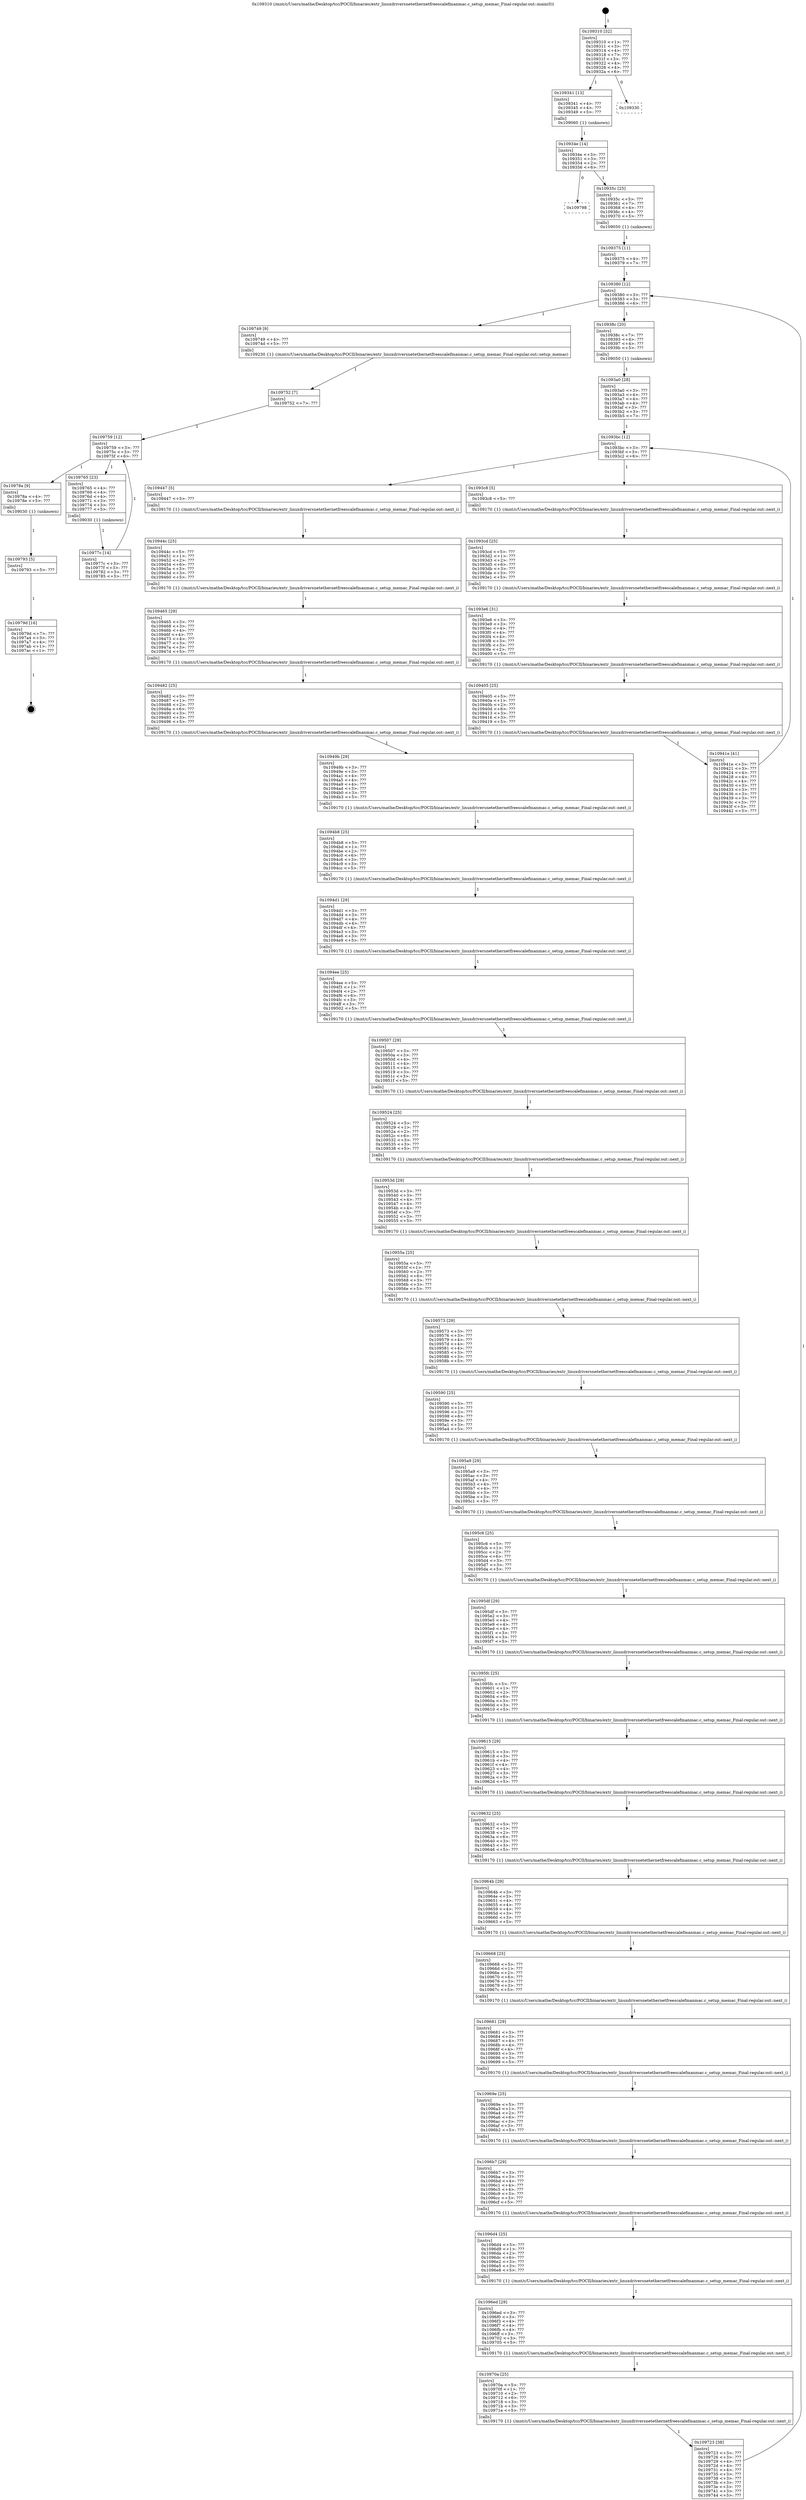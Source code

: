 digraph "0x109310" {
  label = "0x109310 (/mnt/c/Users/mathe/Desktop/tcc/POCII/binaries/extr_linuxdriversnetethernetfreescalefmanmac.c_setup_memac_Final-regular.out::main(0))"
  labelloc = "t"
  node[shape=record]

  Entry [label="",width=0.3,height=0.3,shape=circle,fillcolor=black,style=filled]
  "0x109310" [label="{
     0x109310 [32]\l
     | [instrs]\l
     &nbsp;&nbsp;0x109310 \<+1\>: ???\l
     &nbsp;&nbsp;0x109311 \<+3\>: ???\l
     &nbsp;&nbsp;0x109314 \<+4\>: ???\l
     &nbsp;&nbsp;0x109318 \<+7\>: ???\l
     &nbsp;&nbsp;0x10931f \<+3\>: ???\l
     &nbsp;&nbsp;0x109322 \<+4\>: ???\l
     &nbsp;&nbsp;0x109326 \<+4\>: ???\l
     &nbsp;&nbsp;0x10932a \<+6\>: ???\l
  }"]
  "0x109341" [label="{
     0x109341 [13]\l
     | [instrs]\l
     &nbsp;&nbsp;0x109341 \<+4\>: ???\l
     &nbsp;&nbsp;0x109345 \<+4\>: ???\l
     &nbsp;&nbsp;0x109349 \<+5\>: ???\l
     | [calls]\l
     &nbsp;&nbsp;0x109060 \{1\} (unknown)\l
  }"]
  "0x109330" [label="{
     0x109330\l
  }", style=dashed]
  "0x10934e" [label="{
     0x10934e [14]\l
     | [instrs]\l
     &nbsp;&nbsp;0x10934e \<+3\>: ???\l
     &nbsp;&nbsp;0x109351 \<+3\>: ???\l
     &nbsp;&nbsp;0x109354 \<+2\>: ???\l
     &nbsp;&nbsp;0x109356 \<+6\>: ???\l
  }"]
  "0x109798" [label="{
     0x109798\l
  }", style=dashed]
  "0x10935c" [label="{
     0x10935c [25]\l
     | [instrs]\l
     &nbsp;&nbsp;0x10935c \<+5\>: ???\l
     &nbsp;&nbsp;0x109361 \<+7\>: ???\l
     &nbsp;&nbsp;0x109368 \<+4\>: ???\l
     &nbsp;&nbsp;0x10936c \<+4\>: ???\l
     &nbsp;&nbsp;0x109370 \<+5\>: ???\l
     | [calls]\l
     &nbsp;&nbsp;0x109050 \{1\} (unknown)\l
  }"]
  Exit [label="",width=0.3,height=0.3,shape=circle,fillcolor=black,style=filled,peripheries=2]
  "0x109380" [label="{
     0x109380 [12]\l
     | [instrs]\l
     &nbsp;&nbsp;0x109380 \<+3\>: ???\l
     &nbsp;&nbsp;0x109383 \<+3\>: ???\l
     &nbsp;&nbsp;0x109386 \<+6\>: ???\l
  }"]
  "0x109749" [label="{
     0x109749 [9]\l
     | [instrs]\l
     &nbsp;&nbsp;0x109749 \<+4\>: ???\l
     &nbsp;&nbsp;0x10974d \<+5\>: ???\l
     | [calls]\l
     &nbsp;&nbsp;0x109230 \{1\} (/mnt/c/Users/mathe/Desktop/tcc/POCII/binaries/extr_linuxdriversnetethernetfreescalefmanmac.c_setup_memac_Final-regular.out::setup_memac)\l
  }"]
  "0x10938c" [label="{
     0x10938c [20]\l
     | [instrs]\l
     &nbsp;&nbsp;0x10938c \<+7\>: ???\l
     &nbsp;&nbsp;0x109393 \<+4\>: ???\l
     &nbsp;&nbsp;0x109397 \<+4\>: ???\l
     &nbsp;&nbsp;0x10939b \<+5\>: ???\l
     | [calls]\l
     &nbsp;&nbsp;0x109050 \{1\} (unknown)\l
  }"]
  "0x1093bc" [label="{
     0x1093bc [12]\l
     | [instrs]\l
     &nbsp;&nbsp;0x1093bc \<+3\>: ???\l
     &nbsp;&nbsp;0x1093bf \<+3\>: ???\l
     &nbsp;&nbsp;0x1093c2 \<+6\>: ???\l
  }"]
  "0x109447" [label="{
     0x109447 [5]\l
     | [instrs]\l
     &nbsp;&nbsp;0x109447 \<+5\>: ???\l
     | [calls]\l
     &nbsp;&nbsp;0x109170 \{1\} (/mnt/c/Users/mathe/Desktop/tcc/POCII/binaries/extr_linuxdriversnetethernetfreescalefmanmac.c_setup_memac_Final-regular.out::next_i)\l
  }"]
  "0x1093c8" [label="{
     0x1093c8 [5]\l
     | [instrs]\l
     &nbsp;&nbsp;0x1093c8 \<+5\>: ???\l
     | [calls]\l
     &nbsp;&nbsp;0x109170 \{1\} (/mnt/c/Users/mathe/Desktop/tcc/POCII/binaries/extr_linuxdriversnetethernetfreescalefmanmac.c_setup_memac_Final-regular.out::next_i)\l
  }"]
  "0x1093cd" [label="{
     0x1093cd [25]\l
     | [instrs]\l
     &nbsp;&nbsp;0x1093cd \<+5\>: ???\l
     &nbsp;&nbsp;0x1093d2 \<+1\>: ???\l
     &nbsp;&nbsp;0x1093d3 \<+2\>: ???\l
     &nbsp;&nbsp;0x1093d5 \<+6\>: ???\l
     &nbsp;&nbsp;0x1093db \<+3\>: ???\l
     &nbsp;&nbsp;0x1093de \<+3\>: ???\l
     &nbsp;&nbsp;0x1093e1 \<+5\>: ???\l
     | [calls]\l
     &nbsp;&nbsp;0x109170 \{1\} (/mnt/c/Users/mathe/Desktop/tcc/POCII/binaries/extr_linuxdriversnetethernetfreescalefmanmac.c_setup_memac_Final-regular.out::next_i)\l
  }"]
  "0x1093e6" [label="{
     0x1093e6 [31]\l
     | [instrs]\l
     &nbsp;&nbsp;0x1093e6 \<+3\>: ???\l
     &nbsp;&nbsp;0x1093e9 \<+3\>: ???\l
     &nbsp;&nbsp;0x1093ec \<+4\>: ???\l
     &nbsp;&nbsp;0x1093f0 \<+4\>: ???\l
     &nbsp;&nbsp;0x1093f4 \<+4\>: ???\l
     &nbsp;&nbsp;0x1093f8 \<+3\>: ???\l
     &nbsp;&nbsp;0x1093fb \<+3\>: ???\l
     &nbsp;&nbsp;0x1093fe \<+2\>: ???\l
     &nbsp;&nbsp;0x109400 \<+5\>: ???\l
     | [calls]\l
     &nbsp;&nbsp;0x109170 \{1\} (/mnt/c/Users/mathe/Desktop/tcc/POCII/binaries/extr_linuxdriversnetethernetfreescalefmanmac.c_setup_memac_Final-regular.out::next_i)\l
  }"]
  "0x109405" [label="{
     0x109405 [25]\l
     | [instrs]\l
     &nbsp;&nbsp;0x109405 \<+5\>: ???\l
     &nbsp;&nbsp;0x10940a \<+1\>: ???\l
     &nbsp;&nbsp;0x10940b \<+2\>: ???\l
     &nbsp;&nbsp;0x10940d \<+6\>: ???\l
     &nbsp;&nbsp;0x109413 \<+3\>: ???\l
     &nbsp;&nbsp;0x109416 \<+3\>: ???\l
     &nbsp;&nbsp;0x109419 \<+5\>: ???\l
     | [calls]\l
     &nbsp;&nbsp;0x109170 \{1\} (/mnt/c/Users/mathe/Desktop/tcc/POCII/binaries/extr_linuxdriversnetethernetfreescalefmanmac.c_setup_memac_Final-regular.out::next_i)\l
  }"]
  "0x10941e" [label="{
     0x10941e [41]\l
     | [instrs]\l
     &nbsp;&nbsp;0x10941e \<+3\>: ???\l
     &nbsp;&nbsp;0x109421 \<+3\>: ???\l
     &nbsp;&nbsp;0x109424 \<+4\>: ???\l
     &nbsp;&nbsp;0x109428 \<+4\>: ???\l
     &nbsp;&nbsp;0x10942c \<+4\>: ???\l
     &nbsp;&nbsp;0x109430 \<+3\>: ???\l
     &nbsp;&nbsp;0x109433 \<+3\>: ???\l
     &nbsp;&nbsp;0x109436 \<+3\>: ???\l
     &nbsp;&nbsp;0x109439 \<+3\>: ???\l
     &nbsp;&nbsp;0x10943c \<+3\>: ???\l
     &nbsp;&nbsp;0x10943f \<+3\>: ???\l
     &nbsp;&nbsp;0x109442 \<+5\>: ???\l
  }"]
  "0x1093a0" [label="{
     0x1093a0 [28]\l
     | [instrs]\l
     &nbsp;&nbsp;0x1093a0 \<+3\>: ???\l
     &nbsp;&nbsp;0x1093a3 \<+4\>: ???\l
     &nbsp;&nbsp;0x1093a7 \<+4\>: ???\l
     &nbsp;&nbsp;0x1093ab \<+4\>: ???\l
     &nbsp;&nbsp;0x1093af \<+3\>: ???\l
     &nbsp;&nbsp;0x1093b2 \<+3\>: ???\l
     &nbsp;&nbsp;0x1093b5 \<+7\>: ???\l
  }"]
  "0x10944c" [label="{
     0x10944c [25]\l
     | [instrs]\l
     &nbsp;&nbsp;0x10944c \<+5\>: ???\l
     &nbsp;&nbsp;0x109451 \<+1\>: ???\l
     &nbsp;&nbsp;0x109452 \<+2\>: ???\l
     &nbsp;&nbsp;0x109454 \<+6\>: ???\l
     &nbsp;&nbsp;0x10945a \<+3\>: ???\l
     &nbsp;&nbsp;0x10945d \<+3\>: ???\l
     &nbsp;&nbsp;0x109460 \<+5\>: ???\l
     | [calls]\l
     &nbsp;&nbsp;0x109170 \{1\} (/mnt/c/Users/mathe/Desktop/tcc/POCII/binaries/extr_linuxdriversnetethernetfreescalefmanmac.c_setup_memac_Final-regular.out::next_i)\l
  }"]
  "0x109465" [label="{
     0x109465 [29]\l
     | [instrs]\l
     &nbsp;&nbsp;0x109465 \<+3\>: ???\l
     &nbsp;&nbsp;0x109468 \<+3\>: ???\l
     &nbsp;&nbsp;0x10946b \<+4\>: ???\l
     &nbsp;&nbsp;0x10946f \<+4\>: ???\l
     &nbsp;&nbsp;0x109473 \<+4\>: ???\l
     &nbsp;&nbsp;0x109477 \<+3\>: ???\l
     &nbsp;&nbsp;0x10947a \<+3\>: ???\l
     &nbsp;&nbsp;0x10947d \<+5\>: ???\l
     | [calls]\l
     &nbsp;&nbsp;0x109170 \{1\} (/mnt/c/Users/mathe/Desktop/tcc/POCII/binaries/extr_linuxdriversnetethernetfreescalefmanmac.c_setup_memac_Final-regular.out::next_i)\l
  }"]
  "0x109482" [label="{
     0x109482 [25]\l
     | [instrs]\l
     &nbsp;&nbsp;0x109482 \<+5\>: ???\l
     &nbsp;&nbsp;0x109487 \<+1\>: ???\l
     &nbsp;&nbsp;0x109488 \<+2\>: ???\l
     &nbsp;&nbsp;0x10948a \<+6\>: ???\l
     &nbsp;&nbsp;0x109490 \<+3\>: ???\l
     &nbsp;&nbsp;0x109493 \<+3\>: ???\l
     &nbsp;&nbsp;0x109496 \<+5\>: ???\l
     | [calls]\l
     &nbsp;&nbsp;0x109170 \{1\} (/mnt/c/Users/mathe/Desktop/tcc/POCII/binaries/extr_linuxdriversnetethernetfreescalefmanmac.c_setup_memac_Final-regular.out::next_i)\l
  }"]
  "0x10949b" [label="{
     0x10949b [29]\l
     | [instrs]\l
     &nbsp;&nbsp;0x10949b \<+3\>: ???\l
     &nbsp;&nbsp;0x10949e \<+3\>: ???\l
     &nbsp;&nbsp;0x1094a1 \<+4\>: ???\l
     &nbsp;&nbsp;0x1094a5 \<+4\>: ???\l
     &nbsp;&nbsp;0x1094a9 \<+4\>: ???\l
     &nbsp;&nbsp;0x1094ad \<+3\>: ???\l
     &nbsp;&nbsp;0x1094b0 \<+3\>: ???\l
     &nbsp;&nbsp;0x1094b3 \<+5\>: ???\l
     | [calls]\l
     &nbsp;&nbsp;0x109170 \{1\} (/mnt/c/Users/mathe/Desktop/tcc/POCII/binaries/extr_linuxdriversnetethernetfreescalefmanmac.c_setup_memac_Final-regular.out::next_i)\l
  }"]
  "0x1094b8" [label="{
     0x1094b8 [25]\l
     | [instrs]\l
     &nbsp;&nbsp;0x1094b8 \<+5\>: ???\l
     &nbsp;&nbsp;0x1094bd \<+1\>: ???\l
     &nbsp;&nbsp;0x1094be \<+2\>: ???\l
     &nbsp;&nbsp;0x1094c0 \<+6\>: ???\l
     &nbsp;&nbsp;0x1094c6 \<+3\>: ???\l
     &nbsp;&nbsp;0x1094c9 \<+3\>: ???\l
     &nbsp;&nbsp;0x1094cc \<+5\>: ???\l
     | [calls]\l
     &nbsp;&nbsp;0x109170 \{1\} (/mnt/c/Users/mathe/Desktop/tcc/POCII/binaries/extr_linuxdriversnetethernetfreescalefmanmac.c_setup_memac_Final-regular.out::next_i)\l
  }"]
  "0x1094d1" [label="{
     0x1094d1 [29]\l
     | [instrs]\l
     &nbsp;&nbsp;0x1094d1 \<+3\>: ???\l
     &nbsp;&nbsp;0x1094d4 \<+3\>: ???\l
     &nbsp;&nbsp;0x1094d7 \<+4\>: ???\l
     &nbsp;&nbsp;0x1094db \<+4\>: ???\l
     &nbsp;&nbsp;0x1094df \<+4\>: ???\l
     &nbsp;&nbsp;0x1094e3 \<+3\>: ???\l
     &nbsp;&nbsp;0x1094e6 \<+3\>: ???\l
     &nbsp;&nbsp;0x1094e9 \<+5\>: ???\l
     | [calls]\l
     &nbsp;&nbsp;0x109170 \{1\} (/mnt/c/Users/mathe/Desktop/tcc/POCII/binaries/extr_linuxdriversnetethernetfreescalefmanmac.c_setup_memac_Final-regular.out::next_i)\l
  }"]
  "0x1094ee" [label="{
     0x1094ee [25]\l
     | [instrs]\l
     &nbsp;&nbsp;0x1094ee \<+5\>: ???\l
     &nbsp;&nbsp;0x1094f3 \<+1\>: ???\l
     &nbsp;&nbsp;0x1094f4 \<+2\>: ???\l
     &nbsp;&nbsp;0x1094f6 \<+6\>: ???\l
     &nbsp;&nbsp;0x1094fc \<+3\>: ???\l
     &nbsp;&nbsp;0x1094ff \<+3\>: ???\l
     &nbsp;&nbsp;0x109502 \<+5\>: ???\l
     | [calls]\l
     &nbsp;&nbsp;0x109170 \{1\} (/mnt/c/Users/mathe/Desktop/tcc/POCII/binaries/extr_linuxdriversnetethernetfreescalefmanmac.c_setup_memac_Final-regular.out::next_i)\l
  }"]
  "0x109507" [label="{
     0x109507 [29]\l
     | [instrs]\l
     &nbsp;&nbsp;0x109507 \<+3\>: ???\l
     &nbsp;&nbsp;0x10950a \<+3\>: ???\l
     &nbsp;&nbsp;0x10950d \<+4\>: ???\l
     &nbsp;&nbsp;0x109511 \<+4\>: ???\l
     &nbsp;&nbsp;0x109515 \<+4\>: ???\l
     &nbsp;&nbsp;0x109519 \<+3\>: ???\l
     &nbsp;&nbsp;0x10951c \<+3\>: ???\l
     &nbsp;&nbsp;0x10951f \<+5\>: ???\l
     | [calls]\l
     &nbsp;&nbsp;0x109170 \{1\} (/mnt/c/Users/mathe/Desktop/tcc/POCII/binaries/extr_linuxdriversnetethernetfreescalefmanmac.c_setup_memac_Final-regular.out::next_i)\l
  }"]
  "0x109524" [label="{
     0x109524 [25]\l
     | [instrs]\l
     &nbsp;&nbsp;0x109524 \<+5\>: ???\l
     &nbsp;&nbsp;0x109529 \<+1\>: ???\l
     &nbsp;&nbsp;0x10952a \<+2\>: ???\l
     &nbsp;&nbsp;0x10952c \<+6\>: ???\l
     &nbsp;&nbsp;0x109532 \<+3\>: ???\l
     &nbsp;&nbsp;0x109535 \<+3\>: ???\l
     &nbsp;&nbsp;0x109538 \<+5\>: ???\l
     | [calls]\l
     &nbsp;&nbsp;0x109170 \{1\} (/mnt/c/Users/mathe/Desktop/tcc/POCII/binaries/extr_linuxdriversnetethernetfreescalefmanmac.c_setup_memac_Final-regular.out::next_i)\l
  }"]
  "0x10953d" [label="{
     0x10953d [29]\l
     | [instrs]\l
     &nbsp;&nbsp;0x10953d \<+3\>: ???\l
     &nbsp;&nbsp;0x109540 \<+3\>: ???\l
     &nbsp;&nbsp;0x109543 \<+4\>: ???\l
     &nbsp;&nbsp;0x109547 \<+4\>: ???\l
     &nbsp;&nbsp;0x10954b \<+4\>: ???\l
     &nbsp;&nbsp;0x10954f \<+3\>: ???\l
     &nbsp;&nbsp;0x109552 \<+3\>: ???\l
     &nbsp;&nbsp;0x109555 \<+5\>: ???\l
     | [calls]\l
     &nbsp;&nbsp;0x109170 \{1\} (/mnt/c/Users/mathe/Desktop/tcc/POCII/binaries/extr_linuxdriversnetethernetfreescalefmanmac.c_setup_memac_Final-regular.out::next_i)\l
  }"]
  "0x10955a" [label="{
     0x10955a [25]\l
     | [instrs]\l
     &nbsp;&nbsp;0x10955a \<+5\>: ???\l
     &nbsp;&nbsp;0x10955f \<+1\>: ???\l
     &nbsp;&nbsp;0x109560 \<+2\>: ???\l
     &nbsp;&nbsp;0x109562 \<+6\>: ???\l
     &nbsp;&nbsp;0x109568 \<+3\>: ???\l
     &nbsp;&nbsp;0x10956b \<+3\>: ???\l
     &nbsp;&nbsp;0x10956e \<+5\>: ???\l
     | [calls]\l
     &nbsp;&nbsp;0x109170 \{1\} (/mnt/c/Users/mathe/Desktop/tcc/POCII/binaries/extr_linuxdriversnetethernetfreescalefmanmac.c_setup_memac_Final-regular.out::next_i)\l
  }"]
  "0x109573" [label="{
     0x109573 [29]\l
     | [instrs]\l
     &nbsp;&nbsp;0x109573 \<+3\>: ???\l
     &nbsp;&nbsp;0x109576 \<+3\>: ???\l
     &nbsp;&nbsp;0x109579 \<+4\>: ???\l
     &nbsp;&nbsp;0x10957d \<+4\>: ???\l
     &nbsp;&nbsp;0x109581 \<+4\>: ???\l
     &nbsp;&nbsp;0x109585 \<+3\>: ???\l
     &nbsp;&nbsp;0x109588 \<+3\>: ???\l
     &nbsp;&nbsp;0x10958b \<+5\>: ???\l
     | [calls]\l
     &nbsp;&nbsp;0x109170 \{1\} (/mnt/c/Users/mathe/Desktop/tcc/POCII/binaries/extr_linuxdriversnetethernetfreescalefmanmac.c_setup_memac_Final-regular.out::next_i)\l
  }"]
  "0x109590" [label="{
     0x109590 [25]\l
     | [instrs]\l
     &nbsp;&nbsp;0x109590 \<+5\>: ???\l
     &nbsp;&nbsp;0x109595 \<+1\>: ???\l
     &nbsp;&nbsp;0x109596 \<+2\>: ???\l
     &nbsp;&nbsp;0x109598 \<+6\>: ???\l
     &nbsp;&nbsp;0x10959e \<+3\>: ???\l
     &nbsp;&nbsp;0x1095a1 \<+3\>: ???\l
     &nbsp;&nbsp;0x1095a4 \<+5\>: ???\l
     | [calls]\l
     &nbsp;&nbsp;0x109170 \{1\} (/mnt/c/Users/mathe/Desktop/tcc/POCII/binaries/extr_linuxdriversnetethernetfreescalefmanmac.c_setup_memac_Final-regular.out::next_i)\l
  }"]
  "0x1095a9" [label="{
     0x1095a9 [29]\l
     | [instrs]\l
     &nbsp;&nbsp;0x1095a9 \<+3\>: ???\l
     &nbsp;&nbsp;0x1095ac \<+3\>: ???\l
     &nbsp;&nbsp;0x1095af \<+4\>: ???\l
     &nbsp;&nbsp;0x1095b3 \<+4\>: ???\l
     &nbsp;&nbsp;0x1095b7 \<+4\>: ???\l
     &nbsp;&nbsp;0x1095bb \<+3\>: ???\l
     &nbsp;&nbsp;0x1095be \<+3\>: ???\l
     &nbsp;&nbsp;0x1095c1 \<+5\>: ???\l
     | [calls]\l
     &nbsp;&nbsp;0x109170 \{1\} (/mnt/c/Users/mathe/Desktop/tcc/POCII/binaries/extr_linuxdriversnetethernetfreescalefmanmac.c_setup_memac_Final-regular.out::next_i)\l
  }"]
  "0x1095c6" [label="{
     0x1095c6 [25]\l
     | [instrs]\l
     &nbsp;&nbsp;0x1095c6 \<+5\>: ???\l
     &nbsp;&nbsp;0x1095cb \<+1\>: ???\l
     &nbsp;&nbsp;0x1095cc \<+2\>: ???\l
     &nbsp;&nbsp;0x1095ce \<+6\>: ???\l
     &nbsp;&nbsp;0x1095d4 \<+3\>: ???\l
     &nbsp;&nbsp;0x1095d7 \<+3\>: ???\l
     &nbsp;&nbsp;0x1095da \<+5\>: ???\l
     | [calls]\l
     &nbsp;&nbsp;0x109170 \{1\} (/mnt/c/Users/mathe/Desktop/tcc/POCII/binaries/extr_linuxdriversnetethernetfreescalefmanmac.c_setup_memac_Final-regular.out::next_i)\l
  }"]
  "0x1095df" [label="{
     0x1095df [29]\l
     | [instrs]\l
     &nbsp;&nbsp;0x1095df \<+3\>: ???\l
     &nbsp;&nbsp;0x1095e2 \<+3\>: ???\l
     &nbsp;&nbsp;0x1095e5 \<+4\>: ???\l
     &nbsp;&nbsp;0x1095e9 \<+4\>: ???\l
     &nbsp;&nbsp;0x1095ed \<+4\>: ???\l
     &nbsp;&nbsp;0x1095f1 \<+3\>: ???\l
     &nbsp;&nbsp;0x1095f4 \<+3\>: ???\l
     &nbsp;&nbsp;0x1095f7 \<+5\>: ???\l
     | [calls]\l
     &nbsp;&nbsp;0x109170 \{1\} (/mnt/c/Users/mathe/Desktop/tcc/POCII/binaries/extr_linuxdriversnetethernetfreescalefmanmac.c_setup_memac_Final-regular.out::next_i)\l
  }"]
  "0x1095fc" [label="{
     0x1095fc [25]\l
     | [instrs]\l
     &nbsp;&nbsp;0x1095fc \<+5\>: ???\l
     &nbsp;&nbsp;0x109601 \<+1\>: ???\l
     &nbsp;&nbsp;0x109602 \<+2\>: ???\l
     &nbsp;&nbsp;0x109604 \<+6\>: ???\l
     &nbsp;&nbsp;0x10960a \<+3\>: ???\l
     &nbsp;&nbsp;0x10960d \<+3\>: ???\l
     &nbsp;&nbsp;0x109610 \<+5\>: ???\l
     | [calls]\l
     &nbsp;&nbsp;0x109170 \{1\} (/mnt/c/Users/mathe/Desktop/tcc/POCII/binaries/extr_linuxdriversnetethernetfreescalefmanmac.c_setup_memac_Final-regular.out::next_i)\l
  }"]
  "0x109615" [label="{
     0x109615 [29]\l
     | [instrs]\l
     &nbsp;&nbsp;0x109615 \<+3\>: ???\l
     &nbsp;&nbsp;0x109618 \<+3\>: ???\l
     &nbsp;&nbsp;0x10961b \<+4\>: ???\l
     &nbsp;&nbsp;0x10961f \<+4\>: ???\l
     &nbsp;&nbsp;0x109623 \<+4\>: ???\l
     &nbsp;&nbsp;0x109627 \<+3\>: ???\l
     &nbsp;&nbsp;0x10962a \<+3\>: ???\l
     &nbsp;&nbsp;0x10962d \<+5\>: ???\l
     | [calls]\l
     &nbsp;&nbsp;0x109170 \{1\} (/mnt/c/Users/mathe/Desktop/tcc/POCII/binaries/extr_linuxdriversnetethernetfreescalefmanmac.c_setup_memac_Final-regular.out::next_i)\l
  }"]
  "0x109632" [label="{
     0x109632 [25]\l
     | [instrs]\l
     &nbsp;&nbsp;0x109632 \<+5\>: ???\l
     &nbsp;&nbsp;0x109637 \<+1\>: ???\l
     &nbsp;&nbsp;0x109638 \<+2\>: ???\l
     &nbsp;&nbsp;0x10963a \<+6\>: ???\l
     &nbsp;&nbsp;0x109640 \<+3\>: ???\l
     &nbsp;&nbsp;0x109643 \<+3\>: ???\l
     &nbsp;&nbsp;0x109646 \<+5\>: ???\l
     | [calls]\l
     &nbsp;&nbsp;0x109170 \{1\} (/mnt/c/Users/mathe/Desktop/tcc/POCII/binaries/extr_linuxdriversnetethernetfreescalefmanmac.c_setup_memac_Final-regular.out::next_i)\l
  }"]
  "0x10964b" [label="{
     0x10964b [29]\l
     | [instrs]\l
     &nbsp;&nbsp;0x10964b \<+3\>: ???\l
     &nbsp;&nbsp;0x10964e \<+3\>: ???\l
     &nbsp;&nbsp;0x109651 \<+4\>: ???\l
     &nbsp;&nbsp;0x109655 \<+4\>: ???\l
     &nbsp;&nbsp;0x109659 \<+4\>: ???\l
     &nbsp;&nbsp;0x10965d \<+3\>: ???\l
     &nbsp;&nbsp;0x109660 \<+3\>: ???\l
     &nbsp;&nbsp;0x109663 \<+5\>: ???\l
     | [calls]\l
     &nbsp;&nbsp;0x109170 \{1\} (/mnt/c/Users/mathe/Desktop/tcc/POCII/binaries/extr_linuxdriversnetethernetfreescalefmanmac.c_setup_memac_Final-regular.out::next_i)\l
  }"]
  "0x109668" [label="{
     0x109668 [25]\l
     | [instrs]\l
     &nbsp;&nbsp;0x109668 \<+5\>: ???\l
     &nbsp;&nbsp;0x10966d \<+1\>: ???\l
     &nbsp;&nbsp;0x10966e \<+2\>: ???\l
     &nbsp;&nbsp;0x109670 \<+6\>: ???\l
     &nbsp;&nbsp;0x109676 \<+3\>: ???\l
     &nbsp;&nbsp;0x109679 \<+3\>: ???\l
     &nbsp;&nbsp;0x10967c \<+5\>: ???\l
     | [calls]\l
     &nbsp;&nbsp;0x109170 \{1\} (/mnt/c/Users/mathe/Desktop/tcc/POCII/binaries/extr_linuxdriversnetethernetfreescalefmanmac.c_setup_memac_Final-regular.out::next_i)\l
  }"]
  "0x109681" [label="{
     0x109681 [29]\l
     | [instrs]\l
     &nbsp;&nbsp;0x109681 \<+3\>: ???\l
     &nbsp;&nbsp;0x109684 \<+3\>: ???\l
     &nbsp;&nbsp;0x109687 \<+4\>: ???\l
     &nbsp;&nbsp;0x10968b \<+4\>: ???\l
     &nbsp;&nbsp;0x10968f \<+4\>: ???\l
     &nbsp;&nbsp;0x109693 \<+3\>: ???\l
     &nbsp;&nbsp;0x109696 \<+3\>: ???\l
     &nbsp;&nbsp;0x109699 \<+5\>: ???\l
     | [calls]\l
     &nbsp;&nbsp;0x109170 \{1\} (/mnt/c/Users/mathe/Desktop/tcc/POCII/binaries/extr_linuxdriversnetethernetfreescalefmanmac.c_setup_memac_Final-regular.out::next_i)\l
  }"]
  "0x10969e" [label="{
     0x10969e [25]\l
     | [instrs]\l
     &nbsp;&nbsp;0x10969e \<+5\>: ???\l
     &nbsp;&nbsp;0x1096a3 \<+1\>: ???\l
     &nbsp;&nbsp;0x1096a4 \<+2\>: ???\l
     &nbsp;&nbsp;0x1096a6 \<+6\>: ???\l
     &nbsp;&nbsp;0x1096ac \<+3\>: ???\l
     &nbsp;&nbsp;0x1096af \<+3\>: ???\l
     &nbsp;&nbsp;0x1096b2 \<+5\>: ???\l
     | [calls]\l
     &nbsp;&nbsp;0x109170 \{1\} (/mnt/c/Users/mathe/Desktop/tcc/POCII/binaries/extr_linuxdriversnetethernetfreescalefmanmac.c_setup_memac_Final-regular.out::next_i)\l
  }"]
  "0x1096b7" [label="{
     0x1096b7 [29]\l
     | [instrs]\l
     &nbsp;&nbsp;0x1096b7 \<+3\>: ???\l
     &nbsp;&nbsp;0x1096ba \<+3\>: ???\l
     &nbsp;&nbsp;0x1096bd \<+4\>: ???\l
     &nbsp;&nbsp;0x1096c1 \<+4\>: ???\l
     &nbsp;&nbsp;0x1096c5 \<+4\>: ???\l
     &nbsp;&nbsp;0x1096c9 \<+3\>: ???\l
     &nbsp;&nbsp;0x1096cc \<+3\>: ???\l
     &nbsp;&nbsp;0x1096cf \<+5\>: ???\l
     | [calls]\l
     &nbsp;&nbsp;0x109170 \{1\} (/mnt/c/Users/mathe/Desktop/tcc/POCII/binaries/extr_linuxdriversnetethernetfreescalefmanmac.c_setup_memac_Final-regular.out::next_i)\l
  }"]
  "0x1096d4" [label="{
     0x1096d4 [25]\l
     | [instrs]\l
     &nbsp;&nbsp;0x1096d4 \<+5\>: ???\l
     &nbsp;&nbsp;0x1096d9 \<+1\>: ???\l
     &nbsp;&nbsp;0x1096da \<+2\>: ???\l
     &nbsp;&nbsp;0x1096dc \<+6\>: ???\l
     &nbsp;&nbsp;0x1096e2 \<+3\>: ???\l
     &nbsp;&nbsp;0x1096e5 \<+3\>: ???\l
     &nbsp;&nbsp;0x1096e8 \<+5\>: ???\l
     | [calls]\l
     &nbsp;&nbsp;0x109170 \{1\} (/mnt/c/Users/mathe/Desktop/tcc/POCII/binaries/extr_linuxdriversnetethernetfreescalefmanmac.c_setup_memac_Final-regular.out::next_i)\l
  }"]
  "0x1096ed" [label="{
     0x1096ed [29]\l
     | [instrs]\l
     &nbsp;&nbsp;0x1096ed \<+3\>: ???\l
     &nbsp;&nbsp;0x1096f0 \<+3\>: ???\l
     &nbsp;&nbsp;0x1096f3 \<+4\>: ???\l
     &nbsp;&nbsp;0x1096f7 \<+4\>: ???\l
     &nbsp;&nbsp;0x1096fb \<+4\>: ???\l
     &nbsp;&nbsp;0x1096ff \<+3\>: ???\l
     &nbsp;&nbsp;0x109702 \<+3\>: ???\l
     &nbsp;&nbsp;0x109705 \<+5\>: ???\l
     | [calls]\l
     &nbsp;&nbsp;0x109170 \{1\} (/mnt/c/Users/mathe/Desktop/tcc/POCII/binaries/extr_linuxdriversnetethernetfreescalefmanmac.c_setup_memac_Final-regular.out::next_i)\l
  }"]
  "0x10970a" [label="{
     0x10970a [25]\l
     | [instrs]\l
     &nbsp;&nbsp;0x10970a \<+5\>: ???\l
     &nbsp;&nbsp;0x10970f \<+1\>: ???\l
     &nbsp;&nbsp;0x109710 \<+2\>: ???\l
     &nbsp;&nbsp;0x109712 \<+6\>: ???\l
     &nbsp;&nbsp;0x109718 \<+3\>: ???\l
     &nbsp;&nbsp;0x10971b \<+3\>: ???\l
     &nbsp;&nbsp;0x10971e \<+5\>: ???\l
     | [calls]\l
     &nbsp;&nbsp;0x109170 \{1\} (/mnt/c/Users/mathe/Desktop/tcc/POCII/binaries/extr_linuxdriversnetethernetfreescalefmanmac.c_setup_memac_Final-regular.out::next_i)\l
  }"]
  "0x109723" [label="{
     0x109723 [38]\l
     | [instrs]\l
     &nbsp;&nbsp;0x109723 \<+3\>: ???\l
     &nbsp;&nbsp;0x109726 \<+3\>: ???\l
     &nbsp;&nbsp;0x109729 \<+4\>: ???\l
     &nbsp;&nbsp;0x10972d \<+4\>: ???\l
     &nbsp;&nbsp;0x109731 \<+4\>: ???\l
     &nbsp;&nbsp;0x109735 \<+3\>: ???\l
     &nbsp;&nbsp;0x109738 \<+3\>: ???\l
     &nbsp;&nbsp;0x10973b \<+3\>: ???\l
     &nbsp;&nbsp;0x10973e \<+3\>: ???\l
     &nbsp;&nbsp;0x109741 \<+3\>: ???\l
     &nbsp;&nbsp;0x109744 \<+5\>: ???\l
  }"]
  "0x109375" [label="{
     0x109375 [11]\l
     | [instrs]\l
     &nbsp;&nbsp;0x109375 \<+4\>: ???\l
     &nbsp;&nbsp;0x109379 \<+7\>: ???\l
  }"]
  "0x109759" [label="{
     0x109759 [12]\l
     | [instrs]\l
     &nbsp;&nbsp;0x109759 \<+3\>: ???\l
     &nbsp;&nbsp;0x10975c \<+3\>: ???\l
     &nbsp;&nbsp;0x10975f \<+6\>: ???\l
  }"]
  "0x10978a" [label="{
     0x10978a [9]\l
     | [instrs]\l
     &nbsp;&nbsp;0x10978a \<+4\>: ???\l
     &nbsp;&nbsp;0x10978e \<+5\>: ???\l
     | [calls]\l
     &nbsp;&nbsp;0x109030 \{1\} (unknown)\l
  }"]
  "0x109765" [label="{
     0x109765 [23]\l
     | [instrs]\l
     &nbsp;&nbsp;0x109765 \<+4\>: ???\l
     &nbsp;&nbsp;0x109769 \<+4\>: ???\l
     &nbsp;&nbsp;0x10976d \<+4\>: ???\l
     &nbsp;&nbsp;0x109771 \<+3\>: ???\l
     &nbsp;&nbsp;0x109774 \<+3\>: ???\l
     &nbsp;&nbsp;0x109777 \<+5\>: ???\l
     | [calls]\l
     &nbsp;&nbsp;0x109030 \{1\} (unknown)\l
  }"]
  "0x10977c" [label="{
     0x10977c [14]\l
     | [instrs]\l
     &nbsp;&nbsp;0x10977c \<+3\>: ???\l
     &nbsp;&nbsp;0x10977f \<+3\>: ???\l
     &nbsp;&nbsp;0x109782 \<+3\>: ???\l
     &nbsp;&nbsp;0x109785 \<+5\>: ???\l
  }"]
  "0x109752" [label="{
     0x109752 [7]\l
     | [instrs]\l
     &nbsp;&nbsp;0x109752 \<+7\>: ???\l
  }"]
  "0x109793" [label="{
     0x109793 [5]\l
     | [instrs]\l
     &nbsp;&nbsp;0x109793 \<+5\>: ???\l
  }"]
  "0x10979d" [label="{
     0x10979d [16]\l
     | [instrs]\l
     &nbsp;&nbsp;0x10979d \<+7\>: ???\l
     &nbsp;&nbsp;0x1097a4 \<+3\>: ???\l
     &nbsp;&nbsp;0x1097a7 \<+4\>: ???\l
     &nbsp;&nbsp;0x1097ab \<+1\>: ???\l
     &nbsp;&nbsp;0x1097ac \<+1\>: ???\l
  }"]
  Entry -> "0x109310" [label=" 1"]
  "0x109310" -> "0x109341" [label=" 1"]
  "0x109310" -> "0x109330" [label=" 0"]
  "0x109341" -> "0x10934e" [label=" 1"]
  "0x10934e" -> "0x109798" [label=" 0"]
  "0x10934e" -> "0x10935c" [label=" 1"]
  "0x10979d" -> Exit [label=" 1"]
  "0x10935c" -> "0x109375" [label=" 1"]
  "0x109380" -> "0x109749" [label=" 1"]
  "0x109380" -> "0x10938c" [label=" 1"]
  "0x10938c" -> "0x1093a0" [label=" 1"]
  "0x1093bc" -> "0x109447" [label=" 1"]
  "0x1093bc" -> "0x1093c8" [label=" 1"]
  "0x1093c8" -> "0x1093cd" [label=" 1"]
  "0x1093cd" -> "0x1093e6" [label=" 1"]
  "0x1093e6" -> "0x109405" [label=" 1"]
  "0x109405" -> "0x10941e" [label=" 1"]
  "0x1093a0" -> "0x1093bc" [label=" 1"]
  "0x10941e" -> "0x1093bc" [label=" 1"]
  "0x109447" -> "0x10944c" [label=" 1"]
  "0x10944c" -> "0x109465" [label=" 1"]
  "0x109465" -> "0x109482" [label=" 1"]
  "0x109482" -> "0x10949b" [label=" 1"]
  "0x10949b" -> "0x1094b8" [label=" 1"]
  "0x1094b8" -> "0x1094d1" [label=" 1"]
  "0x1094d1" -> "0x1094ee" [label=" 1"]
  "0x1094ee" -> "0x109507" [label=" 1"]
  "0x109507" -> "0x109524" [label=" 1"]
  "0x109524" -> "0x10953d" [label=" 1"]
  "0x10953d" -> "0x10955a" [label=" 1"]
  "0x10955a" -> "0x109573" [label=" 1"]
  "0x109573" -> "0x109590" [label=" 1"]
  "0x109590" -> "0x1095a9" [label=" 1"]
  "0x1095a9" -> "0x1095c6" [label=" 1"]
  "0x1095c6" -> "0x1095df" [label=" 1"]
  "0x1095df" -> "0x1095fc" [label=" 1"]
  "0x1095fc" -> "0x109615" [label=" 1"]
  "0x109615" -> "0x109632" [label=" 1"]
  "0x109632" -> "0x10964b" [label=" 1"]
  "0x10964b" -> "0x109668" [label=" 1"]
  "0x109668" -> "0x109681" [label=" 1"]
  "0x109681" -> "0x10969e" [label=" 1"]
  "0x10969e" -> "0x1096b7" [label=" 1"]
  "0x1096b7" -> "0x1096d4" [label=" 1"]
  "0x1096d4" -> "0x1096ed" [label=" 1"]
  "0x1096ed" -> "0x10970a" [label=" 1"]
  "0x10970a" -> "0x109723" [label=" 1"]
  "0x109375" -> "0x109380" [label=" 1"]
  "0x109723" -> "0x109380" [label=" 1"]
  "0x109749" -> "0x109752" [label=" 1"]
  "0x109759" -> "0x10978a" [label=" 1"]
  "0x109759" -> "0x109765" [label=" 1"]
  "0x109765" -> "0x10977c" [label=" 1"]
  "0x109752" -> "0x109759" [label=" 1"]
  "0x10977c" -> "0x109759" [label=" 1"]
  "0x10978a" -> "0x109793" [label=" 1"]
  "0x109793" -> "0x10979d" [label=" 1"]
}
